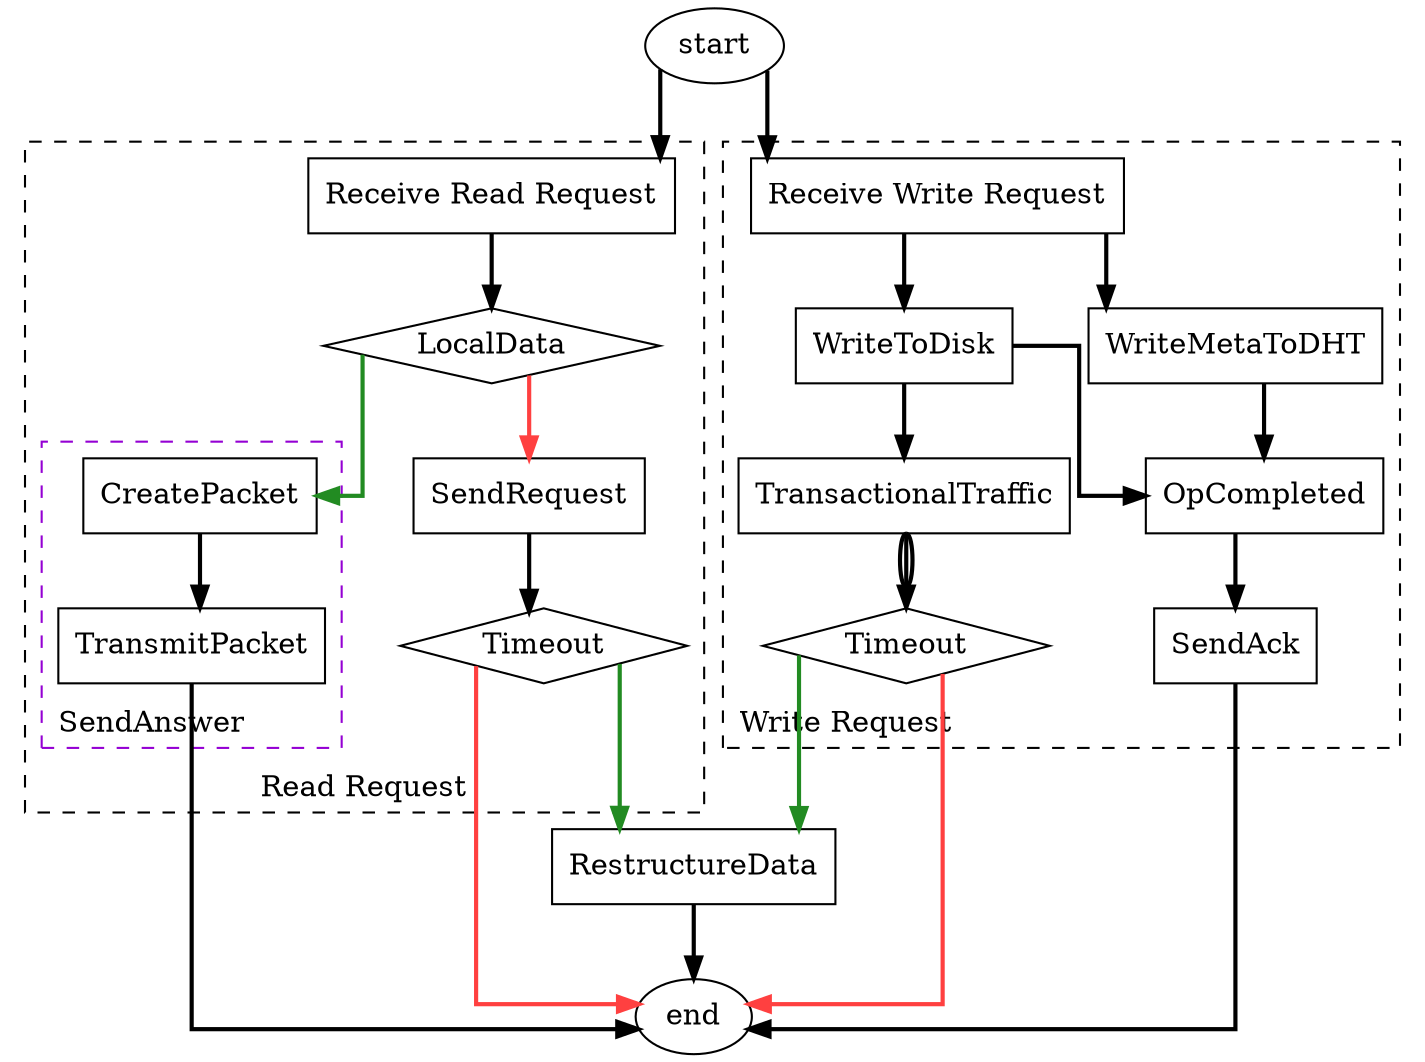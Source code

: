 digraph {
    style = dashed
    splines=ortho
    nodesep=0.5
    node [shape=box]
    start [shape=oval]
    edge [penwidth=2]
    end [shape=oval]

    start -> "Receive Read Request"
    subgraph cluster_0 {
        label = "Read Request" labelloc="b" labeljust="c"
        timeout_1[shape=diamond label="Timeout"]
        LocalData [shape=diamond]

        "Receive Read Request" -> LocalData
        LocalData -> CreatePacket [color=forestgreen]

        subgraph cluster {
            label = "SendAnswer" labelloc="b" labeljust="l"
            color = darkviolet

            CreatePacket -> TransmitPacket
        }

        LocalData -> SendRequest [color=brown1]
        SendRequest -> timeout_1
    }
    TransmitPacket -> end
    timeout_1 -> RestructureData [color=forestgreen]
    timeout_1 -> end [color=brown1]

    start -> "Receive Write Request"
    subgraph cluster {
        timeout_2[label="Timeout" shape=diamond]
        label = "Write Request" labelloc="b" labeljust="l"

        "Receive Write Request" ->  WriteToDisk -> OpCompleted -> SendAck
        "Receive Write Request" -> WriteMetaToDHT -> OpCompleted
        WriteToDisk -> TransactionalTraffic
        TransactionalTraffic -> timeout_2 [color="black:invis:black:invis:black" 
            edgetooltip="Calls to multiple nodes"]
    }
    timeout_2 -> end [color=brown1]
    timeout_2 -> RestructureData [color=forestgreen]
    RestructureData -> end
    SendAck -> end
}
